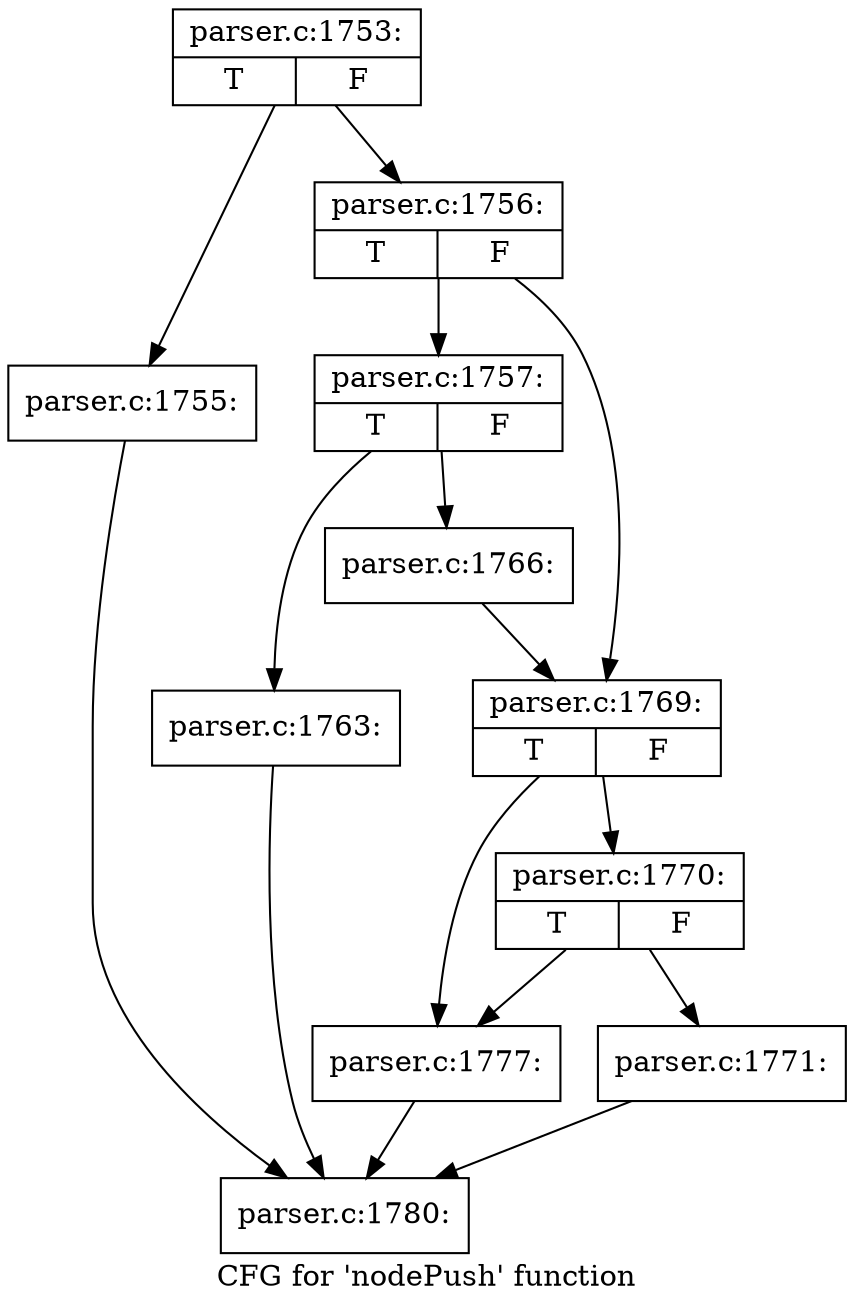 digraph "CFG for 'nodePush' function" {
	label="CFG for 'nodePush' function";

	Node0x418b390 [shape=record,label="{parser.c:1753:|{<s0>T|<s1>F}}"];
	Node0x418b390 -> Node0x41de610;
	Node0x418b390 -> Node0x41de660;
	Node0x41de610 [shape=record,label="{parser.c:1755:}"];
	Node0x41de610 -> Node0x418b950;
	Node0x41de660 [shape=record,label="{parser.c:1756:|{<s0>T|<s1>F}}"];
	Node0x41de660 -> Node0x41df620;
	Node0x41de660 -> Node0x41df670;
	Node0x41df620 [shape=record,label="{parser.c:1757:|{<s0>T|<s1>F}}"];
	Node0x41df620 -> Node0x41e0800;
	Node0x41df620 -> Node0x41e0850;
	Node0x41e0800 [shape=record,label="{parser.c:1763:}"];
	Node0x41e0800 -> Node0x418b950;
	Node0x41e0850 [shape=record,label="{parser.c:1766:}"];
	Node0x41e0850 -> Node0x41df670;
	Node0x41df670 [shape=record,label="{parser.c:1769:|{<s0>T|<s1>F}}"];
	Node0x41df670 -> Node0x41e17a0;
	Node0x41df670 -> Node0x41e1750;
	Node0x41e17a0 [shape=record,label="{parser.c:1770:|{<s0>T|<s1>F}}"];
	Node0x41e17a0 -> Node0x41d3310;
	Node0x41e17a0 -> Node0x41e1750;
	Node0x41d3310 [shape=record,label="{parser.c:1771:}"];
	Node0x41d3310 -> Node0x418b950;
	Node0x41e1750 [shape=record,label="{parser.c:1777:}"];
	Node0x41e1750 -> Node0x418b950;
	Node0x418b950 [shape=record,label="{parser.c:1780:}"];
}
